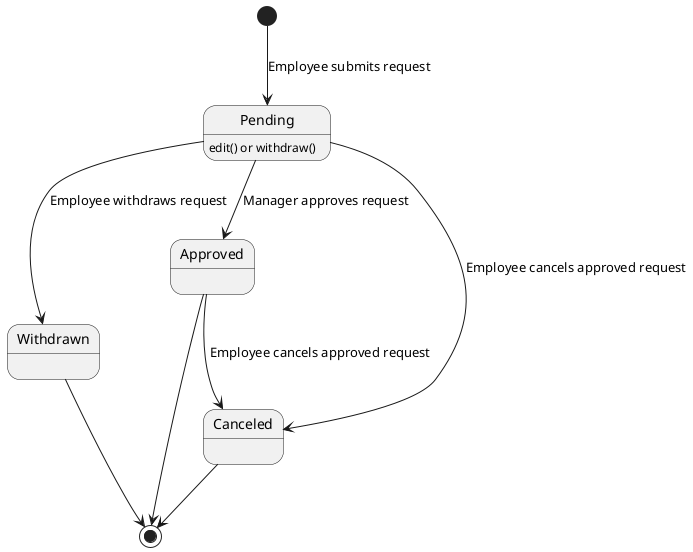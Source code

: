 @startuml Vacation Request Statuses
[*] --> Pending : Employee submits request

Pending: edit() or withdraw()

Pending --> Withdrawn : Employee withdraws request
Pending --> Approved : Manager approves request
Pending --> Canceled : Employee cancels approved request

Withdrawn:
Withdrawn --> [*]

Approved: 
Approved --> Canceled : Employee cancels approved request
Approved --> [*]

Canceled: 
Canceled --> [*]

@enduml
